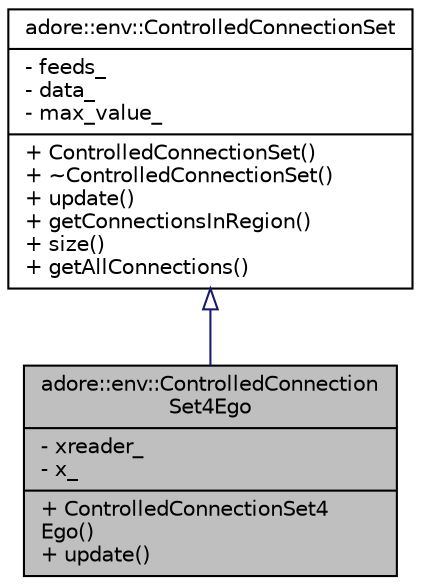 digraph "adore::env::ControlledConnectionSet4Ego"
{
 // LATEX_PDF_SIZE
  edge [fontname="Helvetica",fontsize="10",labelfontname="Helvetica",labelfontsize="10"];
  node [fontname="Helvetica",fontsize="10",shape=record];
  Node1 [label="{adore::env::ControlledConnection\lSet4Ego\n|- xreader_\l- x_\l|+ ControlledConnectionSet4\lEgo()\l+ update()\l}",height=0.2,width=0.4,color="black", fillcolor="grey75", style="filled", fontcolor="black",tooltip="Specialization of ControlledConnectionSet: Filters connections in range of ego."];
  Node2 -> Node1 [dir="back",color="midnightblue",fontsize="10",style="solid",arrowtail="onormal",fontname="Helvetica"];
  Node2 [label="{adore::env::ControlledConnectionSet\n|- feeds_\l- data_\l- max_value_\l|+ ControlledConnectionSet()\l+ ~ControlledConnectionSet()\l+ update()\l+ getConnectionsInRegion()\l+ size()\l+ getAllConnections()\l}",height=0.2,width=0.4,color="black", fillcolor="white", style="filled",URL="$classadore_1_1env_1_1ControlledConnectionSet.html",tooltip=" "];
}
